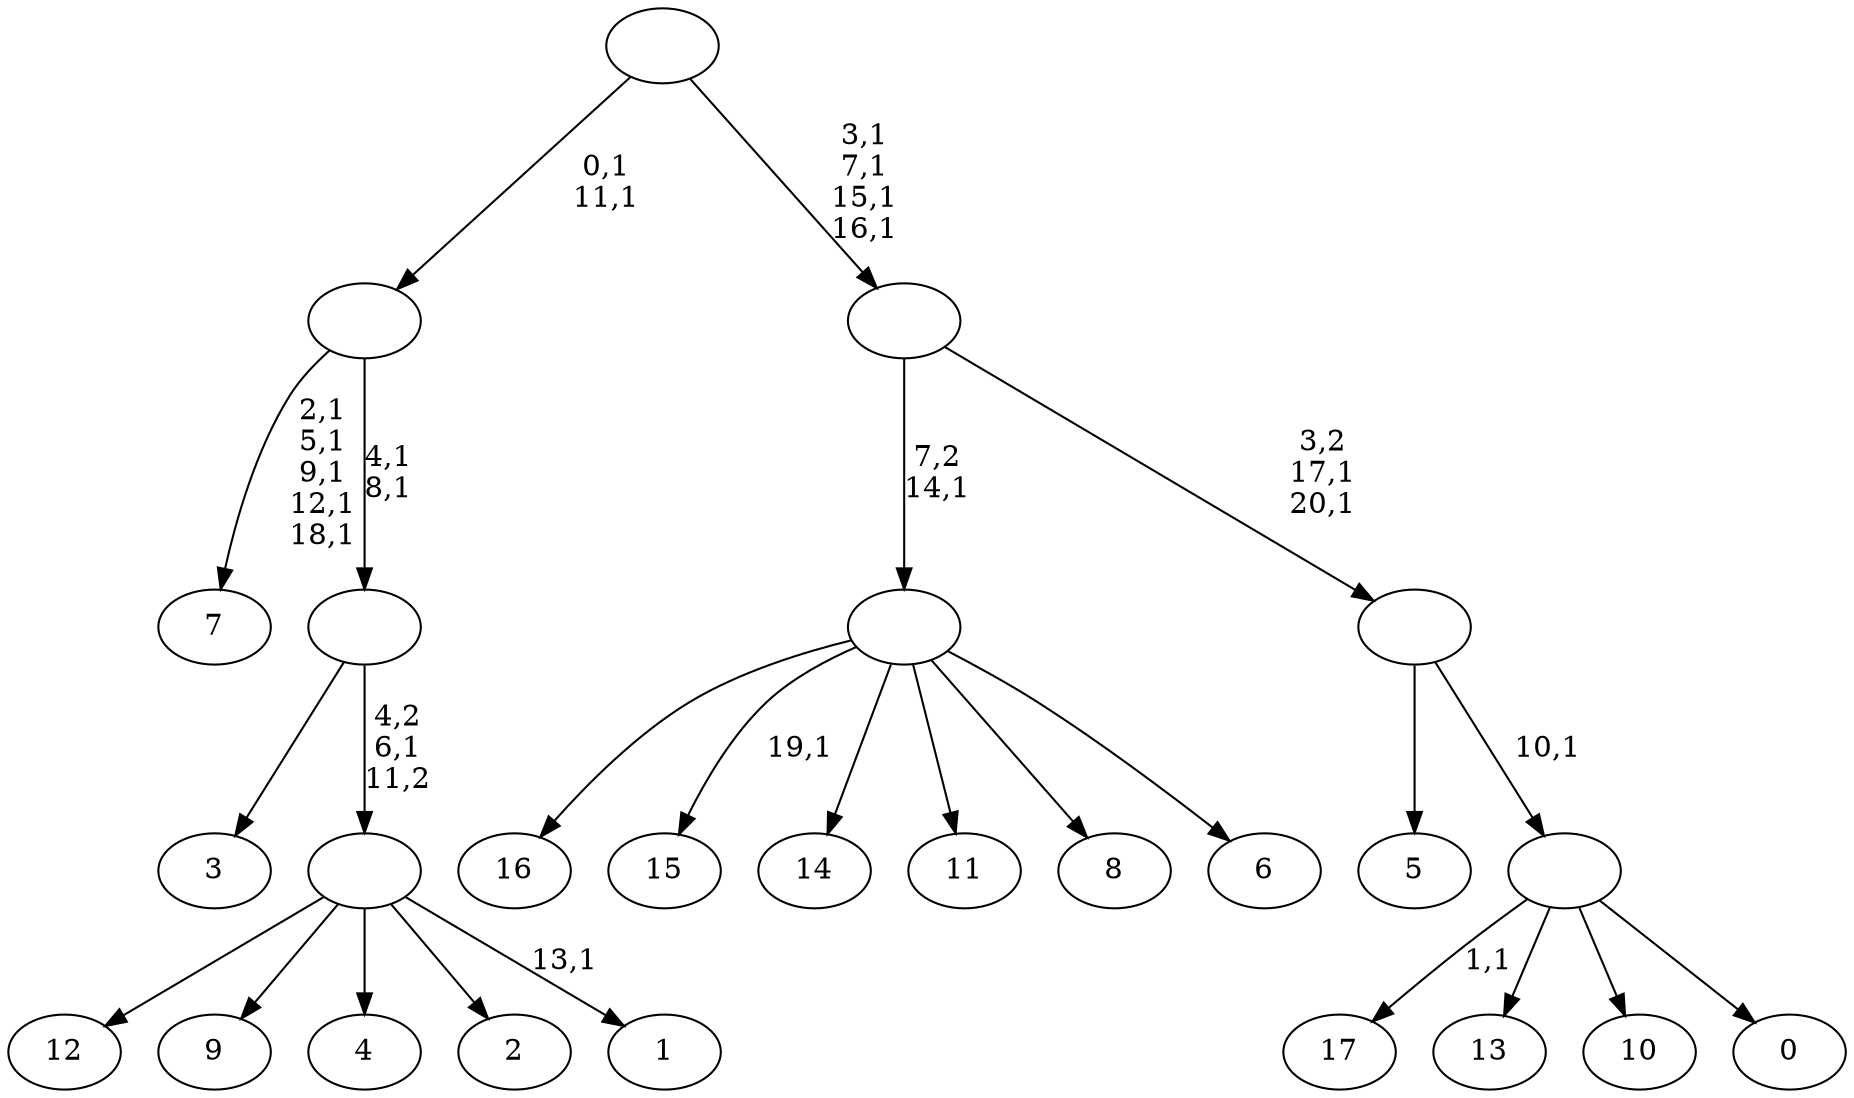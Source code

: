 digraph T {
	39 [label="17"]
	37 [label="16"]
	36 [label="15"]
	34 [label="14"]
	33 [label="13"]
	32 [label="12"]
	31 [label="11"]
	30 [label="10"]
	29 [label="9"]
	28 [label="8"]
	27 [label="7"]
	21 [label="6"]
	20 [label=""]
	19 [label="5"]
	18 [label="4"]
	17 [label="3"]
	16 [label="2"]
	15 [label="1"]
	13 [label=""]
	12 [label=""]
	10 [label=""]
	8 [label="0"]
	7 [label=""]
	6 [label=""]
	4 [label=""]
	0 [label=""]
	20 -> 36 [label="19,1"]
	20 -> 37 [label=""]
	20 -> 34 [label=""]
	20 -> 31 [label=""]
	20 -> 28 [label=""]
	20 -> 21 [label=""]
	13 -> 15 [label="13,1"]
	13 -> 32 [label=""]
	13 -> 29 [label=""]
	13 -> 18 [label=""]
	13 -> 16 [label=""]
	12 -> 17 [label=""]
	12 -> 13 [label="4,2\n6,1\n11,2"]
	10 -> 12 [label="4,1\n8,1"]
	10 -> 27 [label="2,1\n5,1\n9,1\n12,1\n18,1"]
	7 -> 39 [label="1,1"]
	7 -> 33 [label=""]
	7 -> 30 [label=""]
	7 -> 8 [label=""]
	6 -> 19 [label=""]
	6 -> 7 [label="10,1"]
	4 -> 6 [label="3,2\n17,1\n20,1"]
	4 -> 20 [label="7,2\n14,1"]
	0 -> 4 [label="3,1\n7,1\n15,1\n16,1"]
	0 -> 10 [label="0,1\n11,1"]
}
